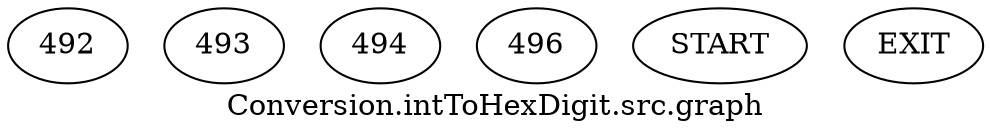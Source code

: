 /* --------------------------------------------------- */
/* Generated by Dr. Garbage Control Flow Graph Factory */
/* http://www.drgarbage.com                            */
/* Version: 4.5.0.201508311741                         */
/* Retrieved on: 2020-01-06 14:32:28.834               */
/* --------------------------------------------------- */
digraph "Conversion.intToHexDigit.src.graph" {
 graph [label="Conversion.intToHexDigit.src.graph"];
 2 [label="492" ]
 3 [label="493" ]
 4 [label="494" ]
 5 [label="496" ]
 6 [label="START" ]
 7 [label="EXIT" ]
 6  2
 2  3
 3  4
 3  5
 4  7
 5  7
}
